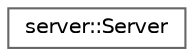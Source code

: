digraph "Graphical Class Hierarchy"
{
 // LATEX_PDF_SIZE
  bgcolor="transparent";
  edge [fontname=Helvetica,fontsize=10,labelfontname=Helvetica,labelfontsize=10];
  node [fontname=Helvetica,fontsize=10,shape=box,height=0.2,width=0.4];
  rankdir="LR";
  Node0 [id="Node000000",label="server::Server",height=0.2,width=0.4,color="grey40", fillcolor="white", style="filled",URL="$classserver_1_1_server.html",tooltip=" "];
}
